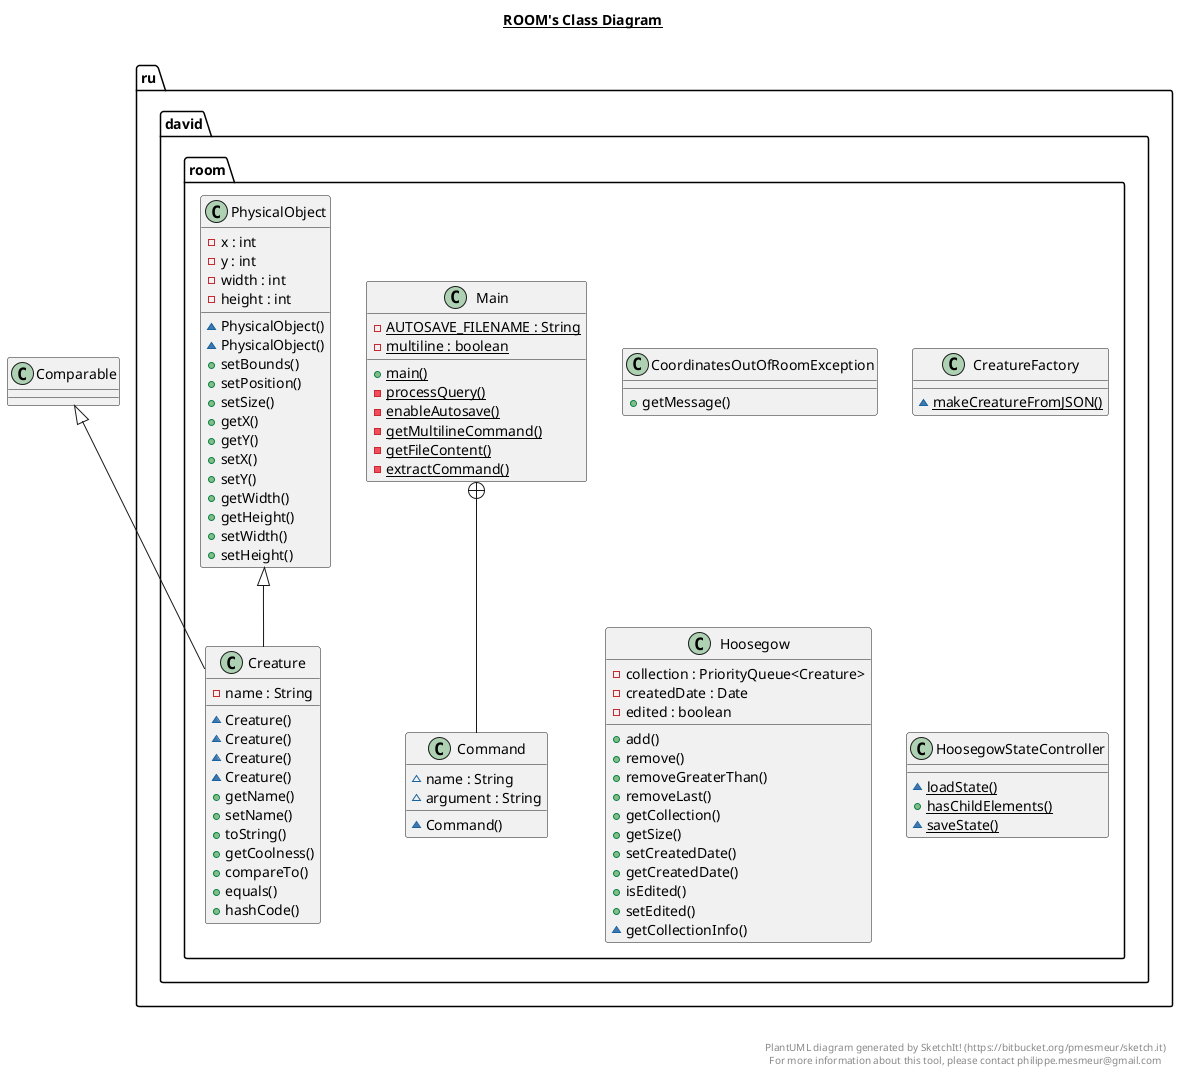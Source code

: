 @startuml

title __ROOM's Class Diagram__\n

  package ru.david.room {
    class CoordinatesOutOfRoomException {
        + getMessage()
    }
  }
  

  package ru.david.room {
    class Creature {
        - name : String
        ~ Creature()
        ~ Creature()
        ~ Creature()
        ~ Creature()
        + getName()
        + setName()
        + toString()
        + getCoolness()
        + compareTo()
        + equals()
        + hashCode()
    }
  }
  

  package ru.david.room {
    class CreatureFactory {
        {static} ~ makeCreatureFromJSON()
    }
  }
  

  package ru.david.room {
    class Hoosegow {
        - collection : PriorityQueue<Creature>
        - createdDate : Date
        - edited : boolean
        + add()
        + remove()
        + removeGreaterThan()
        + removeLast()
        + getCollection()
        + getSize()
        + setCreatedDate()
        + getCreatedDate()
        + isEdited()
        + setEdited()
        ~ getCollectionInfo()
    }
  }
  

  package ru.david.room {
    class HoosegowStateController {
        {static} ~ loadState()
        {static} + hasChildElements()
        {static} ~ saveState()
    }
  }
  

  package ru.david.room {
    class Main {
        {static} - AUTOSAVE_FILENAME : String
        {static} - multiline : boolean
        {static} + main()
        {static} - processQuery()
        {static} - enableAutosave()
        {static} - getMultilineCommand()
        {static} - getFileContent()
        {static} - extractCommand()
    }
  }
  

  package ru.david.room {
    class Command {
        ~ name : String
        ~ argument : String
        ~ Command()
    }
  }
  

  package ru.david.room {
    class PhysicalObject {
        - x : int
        - y : int
        - width : int
        - height : int
        ~ PhysicalObject()
        ~ PhysicalObject()
        + setBounds()
        + setPosition()
        + setSize()
        + getX()
        + getY()
        + setX()
        + setY()
        + getWidth()
        + getHeight()
        + setWidth()
        + setHeight()
    }
  }
  

  Creature -up-|> Comparable
  Creature -up-|> PhysicalObject
  Main +-down- Command


right footer


PlantUML diagram generated by SketchIt! (https://bitbucket.org/pmesmeur/sketch.it)
For more information about this tool, please contact philippe.mesmeur@gmail.com
endfooter

@enduml
